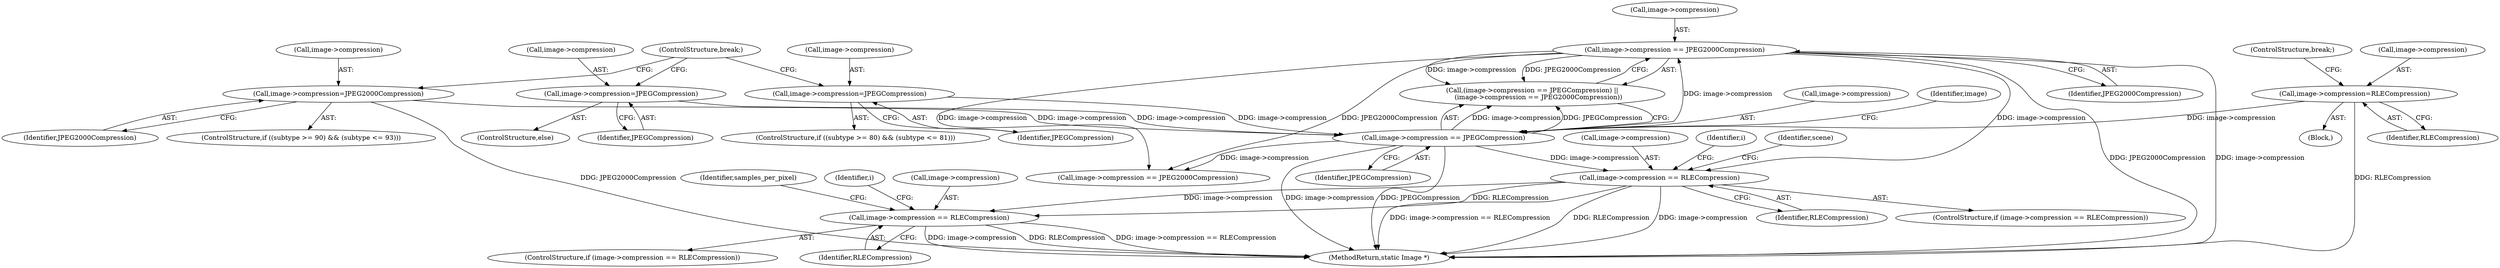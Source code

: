 digraph "0_ImageMagick_5511ef530576ed18fd636baa3bb4eda3d667665d@pointer" {
"1002721" [label="(Call,image->compression == RLECompression)"];
"1002317" [label="(Call,image->compression == JPEG2000Compression)"];
"1002312" [label="(Call,image->compression == JPEGCompression)"];
"1001328" [label="(Call,image->compression=JPEG2000Compression)"];
"1001342" [label="(Call,image->compression=RLECompression)"];
"1001314" [label="(Call,image->compression=JPEGCompression)"];
"1001334" [label="(Call,image->compression=JPEGCompression)"];
"1003184" [label="(Call,image->compression == RLECompression)"];
"1003183" [label="(ControlStructure,if (image->compression == RLECompression))"];
"1001341" [label="(Block,)"];
"1003188" [label="(Identifier,RLECompression)"];
"1001318" [label="(Identifier,JPEGCompression)"];
"1001338" [label="(Identifier,JPEGCompression)"];
"1001334" [label="(Call,image->compression=JPEGCompression)"];
"1002588" [label="(Call,image->compression == JPEG2000Compression)"];
"1003294" [label="(Identifier,samples_per_pixel)"];
"1001306" [label="(ControlStructure,if ((subtype >= 80) && (subtype <= 81)))"];
"1001314" [label="(Call,image->compression=JPEGCompression)"];
"1001332" [label="(Identifier,JPEG2000Compression)"];
"1003193" [label="(Identifier,i)"];
"1002722" [label="(Call,image->compression)"];
"1001320" [label="(ControlStructure,if ((subtype >= 90) && (subtype <= 93)))"];
"1002313" [label="(Call,image->compression)"];
"1001347" [label="(ControlStructure,break;)"];
"1001339" [label="(ControlStructure,break;)"];
"1002319" [label="(Identifier,image)"];
"1002720" [label="(ControlStructure,if (image->compression == RLECompression))"];
"1002721" [label="(Call,image->compression == RLECompression)"];
"1004677" [label="(MethodReturn,static Image *)"];
"1002731" [label="(Identifier,i)"];
"1001315" [label="(Call,image->compression)"];
"1001329" [label="(Call,image->compression)"];
"1002312" [label="(Call,image->compression == JPEGCompression)"];
"1002725" [label="(Identifier,RLECompression)"];
"1001333" [label="(ControlStructure,else)"];
"1001346" [label="(Identifier,RLECompression)"];
"1001343" [label="(Call,image->compression)"];
"1002316" [label="(Identifier,JPEGCompression)"];
"1001328" [label="(Call,image->compression=JPEG2000Compression)"];
"1003185" [label="(Call,image->compression)"];
"1002317" [label="(Call,image->compression == JPEG2000Compression)"];
"1002318" [label="(Call,image->compression)"];
"1003184" [label="(Call,image->compression == RLECompression)"];
"1002854" [label="(Identifier,scene)"];
"1001335" [label="(Call,image->compression)"];
"1002321" [label="(Identifier,JPEG2000Compression)"];
"1002311" [label="(Call,(image->compression == JPEGCompression) ||\n      (image->compression == JPEG2000Compression))"];
"1001342" [label="(Call,image->compression=RLECompression)"];
"1002721" -> "1002720"  [label="AST: "];
"1002721" -> "1002725"  [label="CFG: "];
"1002722" -> "1002721"  [label="AST: "];
"1002725" -> "1002721"  [label="AST: "];
"1002731" -> "1002721"  [label="CFG: "];
"1002854" -> "1002721"  [label="CFG: "];
"1002721" -> "1004677"  [label="DDG: RLECompression"];
"1002721" -> "1004677"  [label="DDG: image->compression"];
"1002721" -> "1004677"  [label="DDG: image->compression == RLECompression"];
"1002317" -> "1002721"  [label="DDG: image->compression"];
"1002312" -> "1002721"  [label="DDG: image->compression"];
"1002721" -> "1003184"  [label="DDG: image->compression"];
"1002721" -> "1003184"  [label="DDG: RLECompression"];
"1002317" -> "1002311"  [label="AST: "];
"1002317" -> "1002321"  [label="CFG: "];
"1002318" -> "1002317"  [label="AST: "];
"1002321" -> "1002317"  [label="AST: "];
"1002311" -> "1002317"  [label="CFG: "];
"1002317" -> "1004677"  [label="DDG: image->compression"];
"1002317" -> "1004677"  [label="DDG: JPEG2000Compression"];
"1002317" -> "1002311"  [label="DDG: image->compression"];
"1002317" -> "1002311"  [label="DDG: JPEG2000Compression"];
"1002312" -> "1002317"  [label="DDG: image->compression"];
"1002317" -> "1002588"  [label="DDG: image->compression"];
"1002317" -> "1002588"  [label="DDG: JPEG2000Compression"];
"1002312" -> "1002311"  [label="AST: "];
"1002312" -> "1002316"  [label="CFG: "];
"1002313" -> "1002312"  [label="AST: "];
"1002316" -> "1002312"  [label="AST: "];
"1002319" -> "1002312"  [label="CFG: "];
"1002311" -> "1002312"  [label="CFG: "];
"1002312" -> "1004677"  [label="DDG: JPEGCompression"];
"1002312" -> "1004677"  [label="DDG: image->compression"];
"1002312" -> "1002311"  [label="DDG: image->compression"];
"1002312" -> "1002311"  [label="DDG: JPEGCompression"];
"1001328" -> "1002312"  [label="DDG: image->compression"];
"1001342" -> "1002312"  [label="DDG: image->compression"];
"1001314" -> "1002312"  [label="DDG: image->compression"];
"1001334" -> "1002312"  [label="DDG: image->compression"];
"1002312" -> "1002588"  [label="DDG: image->compression"];
"1001328" -> "1001320"  [label="AST: "];
"1001328" -> "1001332"  [label="CFG: "];
"1001329" -> "1001328"  [label="AST: "];
"1001332" -> "1001328"  [label="AST: "];
"1001339" -> "1001328"  [label="CFG: "];
"1001328" -> "1004677"  [label="DDG: JPEG2000Compression"];
"1001342" -> "1001341"  [label="AST: "];
"1001342" -> "1001346"  [label="CFG: "];
"1001343" -> "1001342"  [label="AST: "];
"1001346" -> "1001342"  [label="AST: "];
"1001347" -> "1001342"  [label="CFG: "];
"1001342" -> "1004677"  [label="DDG: RLECompression"];
"1001314" -> "1001306"  [label="AST: "];
"1001314" -> "1001318"  [label="CFG: "];
"1001315" -> "1001314"  [label="AST: "];
"1001318" -> "1001314"  [label="AST: "];
"1001339" -> "1001314"  [label="CFG: "];
"1001334" -> "1001333"  [label="AST: "];
"1001334" -> "1001338"  [label="CFG: "];
"1001335" -> "1001334"  [label="AST: "];
"1001338" -> "1001334"  [label="AST: "];
"1001339" -> "1001334"  [label="CFG: "];
"1003184" -> "1003183"  [label="AST: "];
"1003184" -> "1003188"  [label="CFG: "];
"1003185" -> "1003184"  [label="AST: "];
"1003188" -> "1003184"  [label="AST: "];
"1003193" -> "1003184"  [label="CFG: "];
"1003294" -> "1003184"  [label="CFG: "];
"1003184" -> "1004677"  [label="DDG: RLECompression"];
"1003184" -> "1004677"  [label="DDG: image->compression == RLECompression"];
"1003184" -> "1004677"  [label="DDG: image->compression"];
}
